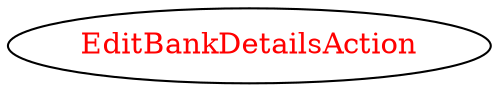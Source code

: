digraph dependencyGraph {
 concentrate=true;
 ranksep="2.0";
 rankdir="LR"; 
 splines="ortho";
"EditBankDetailsAction" [fontcolor="red"];
}